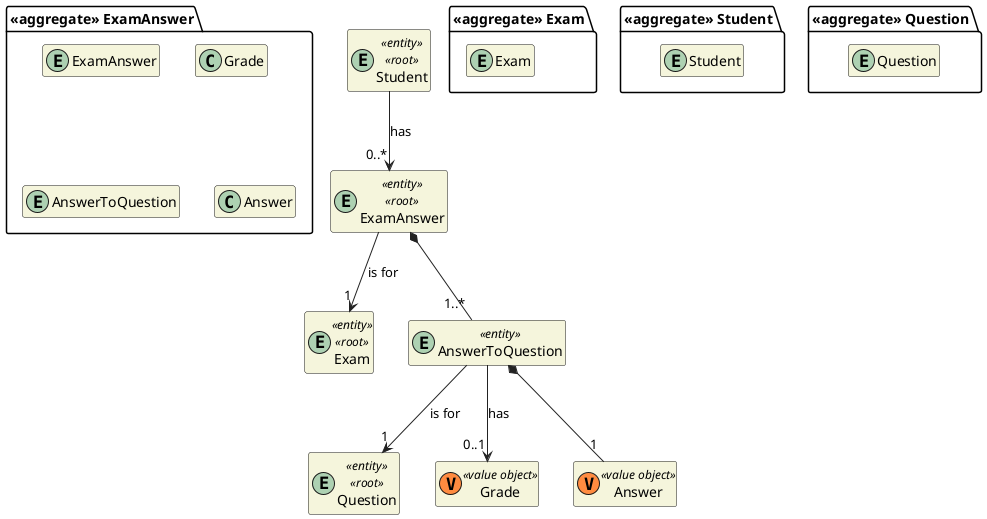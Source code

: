 @startuml DM-EXAM
'https://plantuml.com/class-diagram

skinparam classAttributeIconSize 0
hide empty attributes
hide empty methods
skinparam classBackgroundColor beige
skinparam ArrowColor #222222

package "<<aggregate>> Exam" {
  entity Exam
}

package "<<aggregate>> Student" {
  entity Student
}

entity Student <<entity>> <<root>> {
}

package "<<aggregate>> Question" {
  entity Question
}

entity Question <<entity>> <<root>> {
}

package "<<aggregate>> ExamAnswer" {
  entity ExamAnswer

  class Grade

  entity AnswerToQuestion
  class Answer
}

entity ExamAnswer <<entity>> <<root>> {}

class Grade <<(V,#FF8B40) value object>> {}
class Answer <<(V,#FF8B40) value object>> {}

entity Exam <<entity>> <<root>> {}
entity AnswerToQuestion <<entity>> {}

Student --> "0..*"ExamAnswer : has
ExamAnswer --> "1" Exam : is for
AnswerToQuestion --> "0..1" Grade : has

AnswerToQuestion --> "1" Question : is for
AnswerToQuestion *-- "1" Answer

ExamAnswer *-- "1..*" AnswerToQuestion

@enduml
